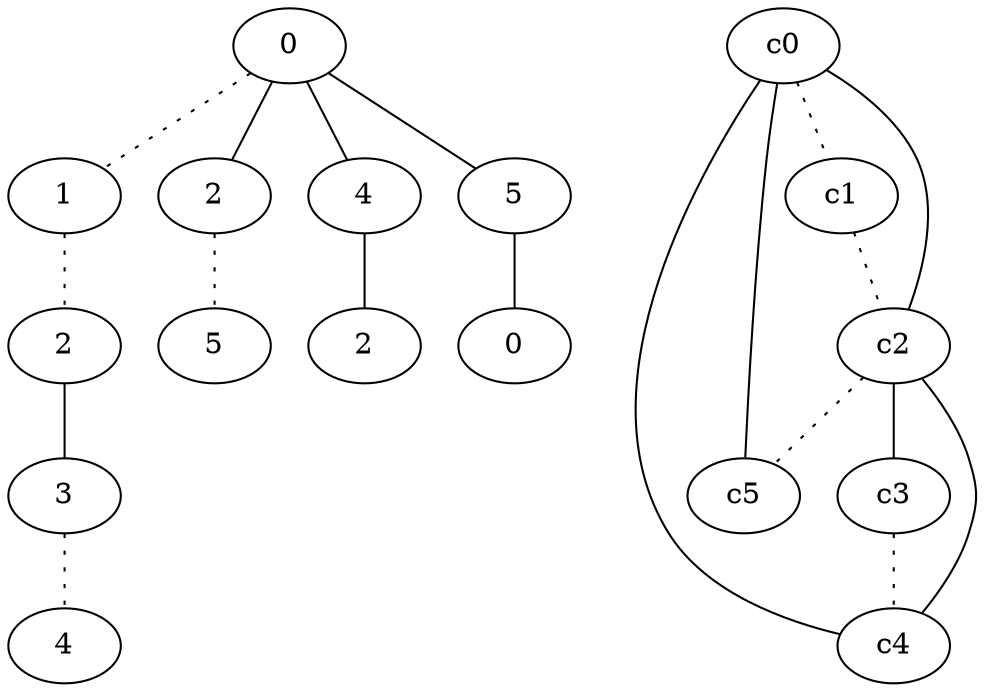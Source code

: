 graph {
a0[label=0];
a1[label=1];
a2[label=2];
a3[label=3];
a4[label=4];
a5[label=2];
a6[label=5];
a7[label=4];
a8[label=2];
a9[label=5];
a10[label=0];
a0 -- a1 [style=dotted];
a0 -- a5;
a0 -- a7;
a0 -- a9;
a1 -- a2 [style=dotted];
a2 -- a3;
a3 -- a4 [style=dotted];
a5 -- a6 [style=dotted];
a7 -- a8;
a9 -- a10;
c0 -- c1 [style=dotted];
c0 -- c2;
c0 -- c4;
c0 -- c5;
c1 -- c2 [style=dotted];
c2 -- c3;
c2 -- c4;
c2 -- c5 [style=dotted];
c3 -- c4 [style=dotted];
}
